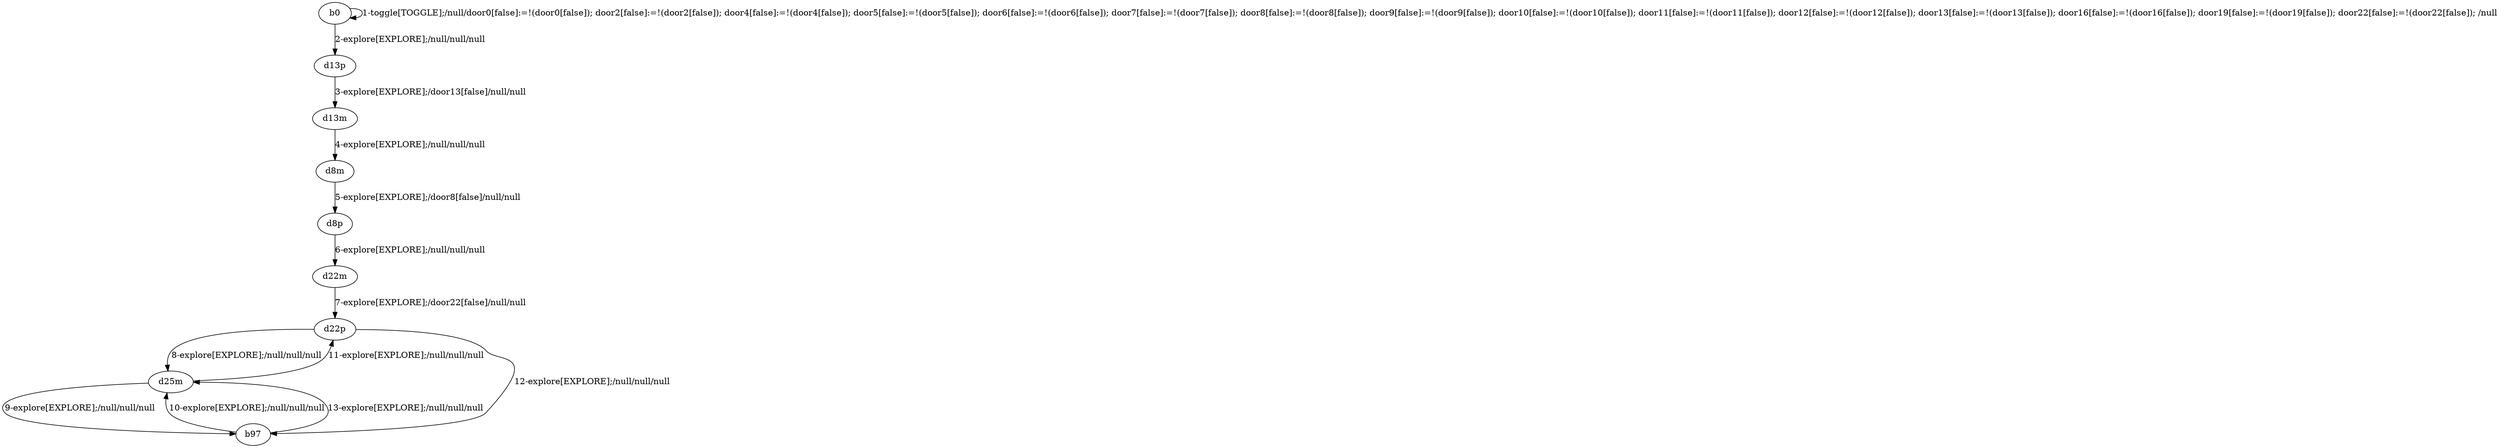 # Total number of goals covered by this test: 1
# d25m --> d22p

digraph g {
"b0" -> "b0" [label = "1-toggle[TOGGLE];/null/door0[false]:=!(door0[false]); door2[false]:=!(door2[false]); door4[false]:=!(door4[false]); door5[false]:=!(door5[false]); door6[false]:=!(door6[false]); door7[false]:=!(door7[false]); door8[false]:=!(door8[false]); door9[false]:=!(door9[false]); door10[false]:=!(door10[false]); door11[false]:=!(door11[false]); door12[false]:=!(door12[false]); door13[false]:=!(door13[false]); door16[false]:=!(door16[false]); door19[false]:=!(door19[false]); door22[false]:=!(door22[false]); /null"];
"b0" -> "d13p" [label = "2-explore[EXPLORE];/null/null/null"];
"d13p" -> "d13m" [label = "3-explore[EXPLORE];/door13[false]/null/null"];
"d13m" -> "d8m" [label = "4-explore[EXPLORE];/null/null/null"];
"d8m" -> "d8p" [label = "5-explore[EXPLORE];/door8[false]/null/null"];
"d8p" -> "d22m" [label = "6-explore[EXPLORE];/null/null/null"];
"d22m" -> "d22p" [label = "7-explore[EXPLORE];/door22[false]/null/null"];
"d22p" -> "d25m" [label = "8-explore[EXPLORE];/null/null/null"];
"d25m" -> "b97" [label = "9-explore[EXPLORE];/null/null/null"];
"b97" -> "d25m" [label = "10-explore[EXPLORE];/null/null/null"];
"d25m" -> "d22p" [label = "11-explore[EXPLORE];/null/null/null"];
"d22p" -> "b97" [label = "12-explore[EXPLORE];/null/null/null"];
"b97" -> "d25m" [label = "13-explore[EXPLORE];/null/null/null"];
}